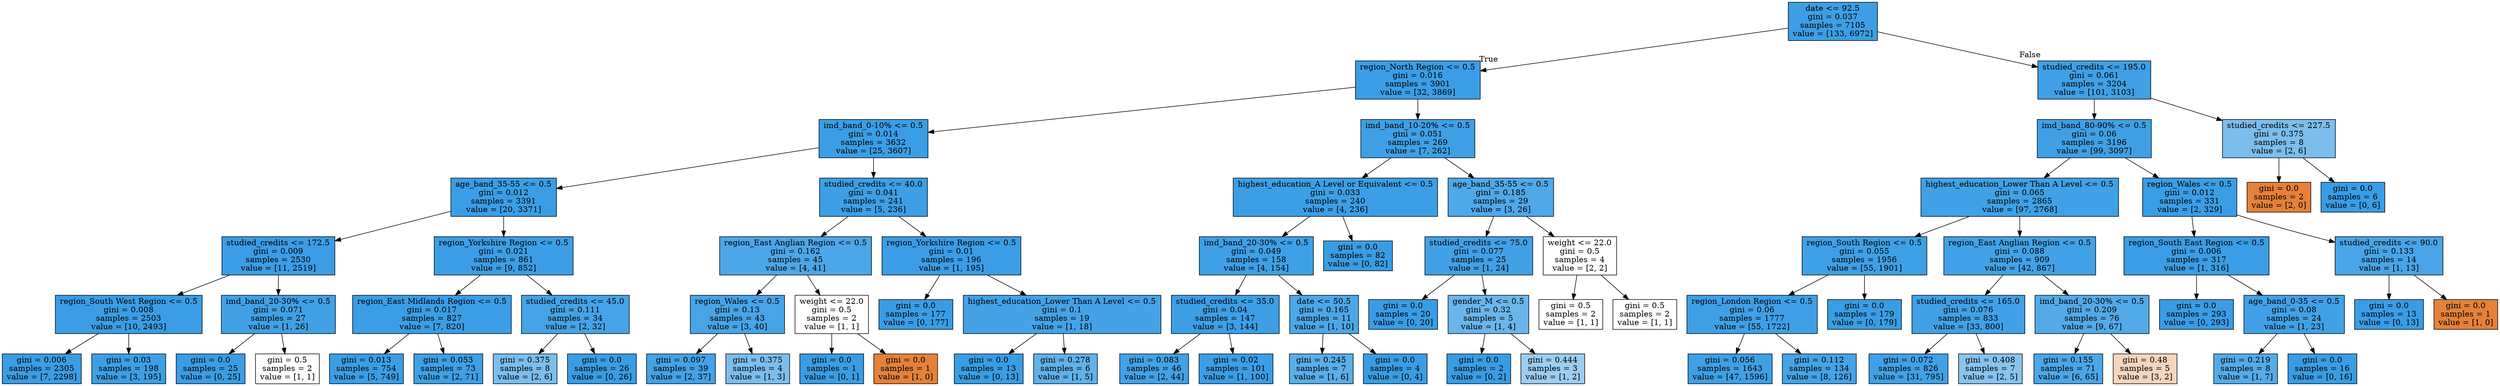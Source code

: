 digraph Tree {
node [shape=box, style="filled", color="black"] ;
0 [label="date <= 92.5\ngini = 0.037\nsamples = 7105\nvalue = [133, 6972]", fillcolor="#399de5fa"] ;
1 [label="region_North Region <= 0.5\ngini = 0.016\nsamples = 3901\nvalue = [32, 3869]", fillcolor="#399de5fd"] ;
0 -> 1 [labeldistance=2.5, labelangle=45, headlabel="True"] ;
2 [label="imd_band_0-10% <= 0.5\ngini = 0.014\nsamples = 3632\nvalue = [25, 3607]", fillcolor="#399de5fd"] ;
1 -> 2 ;
3 [label="age_band_35-55 <= 0.5\ngini = 0.012\nsamples = 3391\nvalue = [20, 3371]", fillcolor="#399de5fd"] ;
2 -> 3 ;
4 [label="studied_credits <= 172.5\ngini = 0.009\nsamples = 2530\nvalue = [11, 2519]", fillcolor="#399de5fe"] ;
3 -> 4 ;
5 [label="region_South West Region <= 0.5\ngini = 0.008\nsamples = 2503\nvalue = [10, 2493]", fillcolor="#399de5fe"] ;
4 -> 5 ;
6 [label="gini = 0.006\nsamples = 2305\nvalue = [7, 2298]", fillcolor="#399de5fe"] ;
5 -> 6 ;
7 [label="gini = 0.03\nsamples = 198\nvalue = [3, 195]", fillcolor="#399de5fb"] ;
5 -> 7 ;
8 [label="imd_band_20-30% <= 0.5\ngini = 0.071\nsamples = 27\nvalue = [1, 26]", fillcolor="#399de5f5"] ;
4 -> 8 ;
9 [label="gini = 0.0\nsamples = 25\nvalue = [0, 25]", fillcolor="#399de5ff"] ;
8 -> 9 ;
10 [label="gini = 0.5\nsamples = 2\nvalue = [1, 1]", fillcolor="#e5813900"] ;
8 -> 10 ;
11 [label="region_Yorkshire Region <= 0.5\ngini = 0.021\nsamples = 861\nvalue = [9, 852]", fillcolor="#399de5fc"] ;
3 -> 11 ;
12 [label="region_East Midlands Region <= 0.5\ngini = 0.017\nsamples = 827\nvalue = [7, 820]", fillcolor="#399de5fd"] ;
11 -> 12 ;
13 [label="gini = 0.013\nsamples = 754\nvalue = [5, 749]", fillcolor="#399de5fd"] ;
12 -> 13 ;
14 [label="gini = 0.053\nsamples = 73\nvalue = [2, 71]", fillcolor="#399de5f8"] ;
12 -> 14 ;
15 [label="studied_credits <= 45.0\ngini = 0.111\nsamples = 34\nvalue = [2, 32]", fillcolor="#399de5ef"] ;
11 -> 15 ;
16 [label="gini = 0.375\nsamples = 8\nvalue = [2, 6]", fillcolor="#399de5aa"] ;
15 -> 16 ;
17 [label="gini = 0.0\nsamples = 26\nvalue = [0, 26]", fillcolor="#399de5ff"] ;
15 -> 17 ;
18 [label="studied_credits <= 40.0\ngini = 0.041\nsamples = 241\nvalue = [5, 236]", fillcolor="#399de5fa"] ;
2 -> 18 ;
19 [label="region_East Anglian Region <= 0.5\ngini = 0.162\nsamples = 45\nvalue = [4, 41]", fillcolor="#399de5e6"] ;
18 -> 19 ;
20 [label="region_Wales <= 0.5\ngini = 0.13\nsamples = 43\nvalue = [3, 40]", fillcolor="#399de5ec"] ;
19 -> 20 ;
21 [label="gini = 0.097\nsamples = 39\nvalue = [2, 37]", fillcolor="#399de5f1"] ;
20 -> 21 ;
22 [label="gini = 0.375\nsamples = 4\nvalue = [1, 3]", fillcolor="#399de5aa"] ;
20 -> 22 ;
23 [label="weight <= 22.0\ngini = 0.5\nsamples = 2\nvalue = [1, 1]", fillcolor="#e5813900"] ;
19 -> 23 ;
24 [label="gini = 0.0\nsamples = 1\nvalue = [0, 1]", fillcolor="#399de5ff"] ;
23 -> 24 ;
25 [label="gini = 0.0\nsamples = 1\nvalue = [1, 0]", fillcolor="#e58139ff"] ;
23 -> 25 ;
26 [label="region_Yorkshire Region <= 0.5\ngini = 0.01\nsamples = 196\nvalue = [1, 195]", fillcolor="#399de5fe"] ;
18 -> 26 ;
27 [label="gini = 0.0\nsamples = 177\nvalue = [0, 177]", fillcolor="#399de5ff"] ;
26 -> 27 ;
28 [label="highest_education_Lower Than A Level <= 0.5\ngini = 0.1\nsamples = 19\nvalue = [1, 18]", fillcolor="#399de5f1"] ;
26 -> 28 ;
29 [label="gini = 0.0\nsamples = 13\nvalue = [0, 13]", fillcolor="#399de5ff"] ;
28 -> 29 ;
30 [label="gini = 0.278\nsamples = 6\nvalue = [1, 5]", fillcolor="#399de5cc"] ;
28 -> 30 ;
31 [label="imd_band_10-20% <= 0.5\ngini = 0.051\nsamples = 269\nvalue = [7, 262]", fillcolor="#399de5f8"] ;
1 -> 31 ;
32 [label="highest_education_A Level or Equivalent <= 0.5\ngini = 0.033\nsamples = 240\nvalue = [4, 236]", fillcolor="#399de5fb"] ;
31 -> 32 ;
33 [label="imd_band_20-30% <= 0.5\ngini = 0.049\nsamples = 158\nvalue = [4, 154]", fillcolor="#399de5f8"] ;
32 -> 33 ;
34 [label="studied_credits <= 35.0\ngini = 0.04\nsamples = 147\nvalue = [3, 144]", fillcolor="#399de5fa"] ;
33 -> 34 ;
35 [label="gini = 0.083\nsamples = 46\nvalue = [2, 44]", fillcolor="#399de5f3"] ;
34 -> 35 ;
36 [label="gini = 0.02\nsamples = 101\nvalue = [1, 100]", fillcolor="#399de5fc"] ;
34 -> 36 ;
37 [label="date <= 50.5\ngini = 0.165\nsamples = 11\nvalue = [1, 10]", fillcolor="#399de5e6"] ;
33 -> 37 ;
38 [label="gini = 0.245\nsamples = 7\nvalue = [1, 6]", fillcolor="#399de5d4"] ;
37 -> 38 ;
39 [label="gini = 0.0\nsamples = 4\nvalue = [0, 4]", fillcolor="#399de5ff"] ;
37 -> 39 ;
40 [label="gini = 0.0\nsamples = 82\nvalue = [0, 82]", fillcolor="#399de5ff"] ;
32 -> 40 ;
41 [label="age_band_35-55 <= 0.5\ngini = 0.185\nsamples = 29\nvalue = [3, 26]", fillcolor="#399de5e2"] ;
31 -> 41 ;
42 [label="studied_credits <= 75.0\ngini = 0.077\nsamples = 25\nvalue = [1, 24]", fillcolor="#399de5f4"] ;
41 -> 42 ;
43 [label="gini = 0.0\nsamples = 20\nvalue = [0, 20]", fillcolor="#399de5ff"] ;
42 -> 43 ;
44 [label="gender_M <= 0.5\ngini = 0.32\nsamples = 5\nvalue = [1, 4]", fillcolor="#399de5bf"] ;
42 -> 44 ;
45 [label="gini = 0.0\nsamples = 2\nvalue = [0, 2]", fillcolor="#399de5ff"] ;
44 -> 45 ;
46 [label="gini = 0.444\nsamples = 3\nvalue = [1, 2]", fillcolor="#399de57f"] ;
44 -> 46 ;
47 [label="weight <= 22.0\ngini = 0.5\nsamples = 4\nvalue = [2, 2]", fillcolor="#e5813900"] ;
41 -> 47 ;
48 [label="gini = 0.5\nsamples = 2\nvalue = [1, 1]", fillcolor="#e5813900"] ;
47 -> 48 ;
49 [label="gini = 0.5\nsamples = 2\nvalue = [1, 1]", fillcolor="#e5813900"] ;
47 -> 49 ;
50 [label="studied_credits <= 195.0\ngini = 0.061\nsamples = 3204\nvalue = [101, 3103]", fillcolor="#399de5f7"] ;
0 -> 50 [labeldistance=2.5, labelangle=-45, headlabel="False"] ;
51 [label="imd_band_80-90% <= 0.5\ngini = 0.06\nsamples = 3196\nvalue = [99, 3097]", fillcolor="#399de5f7"] ;
50 -> 51 ;
52 [label="highest_education_Lower Than A Level <= 0.5\ngini = 0.065\nsamples = 2865\nvalue = [97, 2768]", fillcolor="#399de5f6"] ;
51 -> 52 ;
53 [label="region_South Region <= 0.5\ngini = 0.055\nsamples = 1956\nvalue = [55, 1901]", fillcolor="#399de5f8"] ;
52 -> 53 ;
54 [label="region_London Region <= 0.5\ngini = 0.06\nsamples = 1777\nvalue = [55, 1722]", fillcolor="#399de5f7"] ;
53 -> 54 ;
55 [label="gini = 0.056\nsamples = 1643\nvalue = [47, 1596]", fillcolor="#399de5f7"] ;
54 -> 55 ;
56 [label="gini = 0.112\nsamples = 134\nvalue = [8, 126]", fillcolor="#399de5ef"] ;
54 -> 56 ;
57 [label="gini = 0.0\nsamples = 179\nvalue = [0, 179]", fillcolor="#399de5ff"] ;
53 -> 57 ;
58 [label="region_East Anglian Region <= 0.5\ngini = 0.088\nsamples = 909\nvalue = [42, 867]", fillcolor="#399de5f3"] ;
52 -> 58 ;
59 [label="studied_credits <= 165.0\ngini = 0.076\nsamples = 833\nvalue = [33, 800]", fillcolor="#399de5f4"] ;
58 -> 59 ;
60 [label="gini = 0.072\nsamples = 826\nvalue = [31, 795]", fillcolor="#399de5f5"] ;
59 -> 60 ;
61 [label="gini = 0.408\nsamples = 7\nvalue = [2, 5]", fillcolor="#399de599"] ;
59 -> 61 ;
62 [label="imd_band_20-30% <= 0.5\ngini = 0.209\nsamples = 76\nvalue = [9, 67]", fillcolor="#399de5dd"] ;
58 -> 62 ;
63 [label="gini = 0.155\nsamples = 71\nvalue = [6, 65]", fillcolor="#399de5e7"] ;
62 -> 63 ;
64 [label="gini = 0.48\nsamples = 5\nvalue = [3, 2]", fillcolor="#e5813955"] ;
62 -> 64 ;
65 [label="region_Wales <= 0.5\ngini = 0.012\nsamples = 331\nvalue = [2, 329]", fillcolor="#399de5fd"] ;
51 -> 65 ;
66 [label="region_South East Region <= 0.5\ngini = 0.006\nsamples = 317\nvalue = [1, 316]", fillcolor="#399de5fe"] ;
65 -> 66 ;
67 [label="gini = 0.0\nsamples = 293\nvalue = [0, 293]", fillcolor="#399de5ff"] ;
66 -> 67 ;
68 [label="age_band_0-35 <= 0.5\ngini = 0.08\nsamples = 24\nvalue = [1, 23]", fillcolor="#399de5f4"] ;
66 -> 68 ;
69 [label="gini = 0.219\nsamples = 8\nvalue = [1, 7]", fillcolor="#399de5db"] ;
68 -> 69 ;
70 [label="gini = 0.0\nsamples = 16\nvalue = [0, 16]", fillcolor="#399de5ff"] ;
68 -> 70 ;
71 [label="studied_credits <= 90.0\ngini = 0.133\nsamples = 14\nvalue = [1, 13]", fillcolor="#399de5eb"] ;
65 -> 71 ;
72 [label="gini = 0.0\nsamples = 13\nvalue = [0, 13]", fillcolor="#399de5ff"] ;
71 -> 72 ;
73 [label="gini = 0.0\nsamples = 1\nvalue = [1, 0]", fillcolor="#e58139ff"] ;
71 -> 73 ;
74 [label="studied_credits <= 227.5\ngini = 0.375\nsamples = 8\nvalue = [2, 6]", fillcolor="#399de5aa"] ;
50 -> 74 ;
75 [label="gini = 0.0\nsamples = 2\nvalue = [2, 0]", fillcolor="#e58139ff"] ;
74 -> 75 ;
76 [label="gini = 0.0\nsamples = 6\nvalue = [0, 6]", fillcolor="#399de5ff"] ;
74 -> 76 ;
}